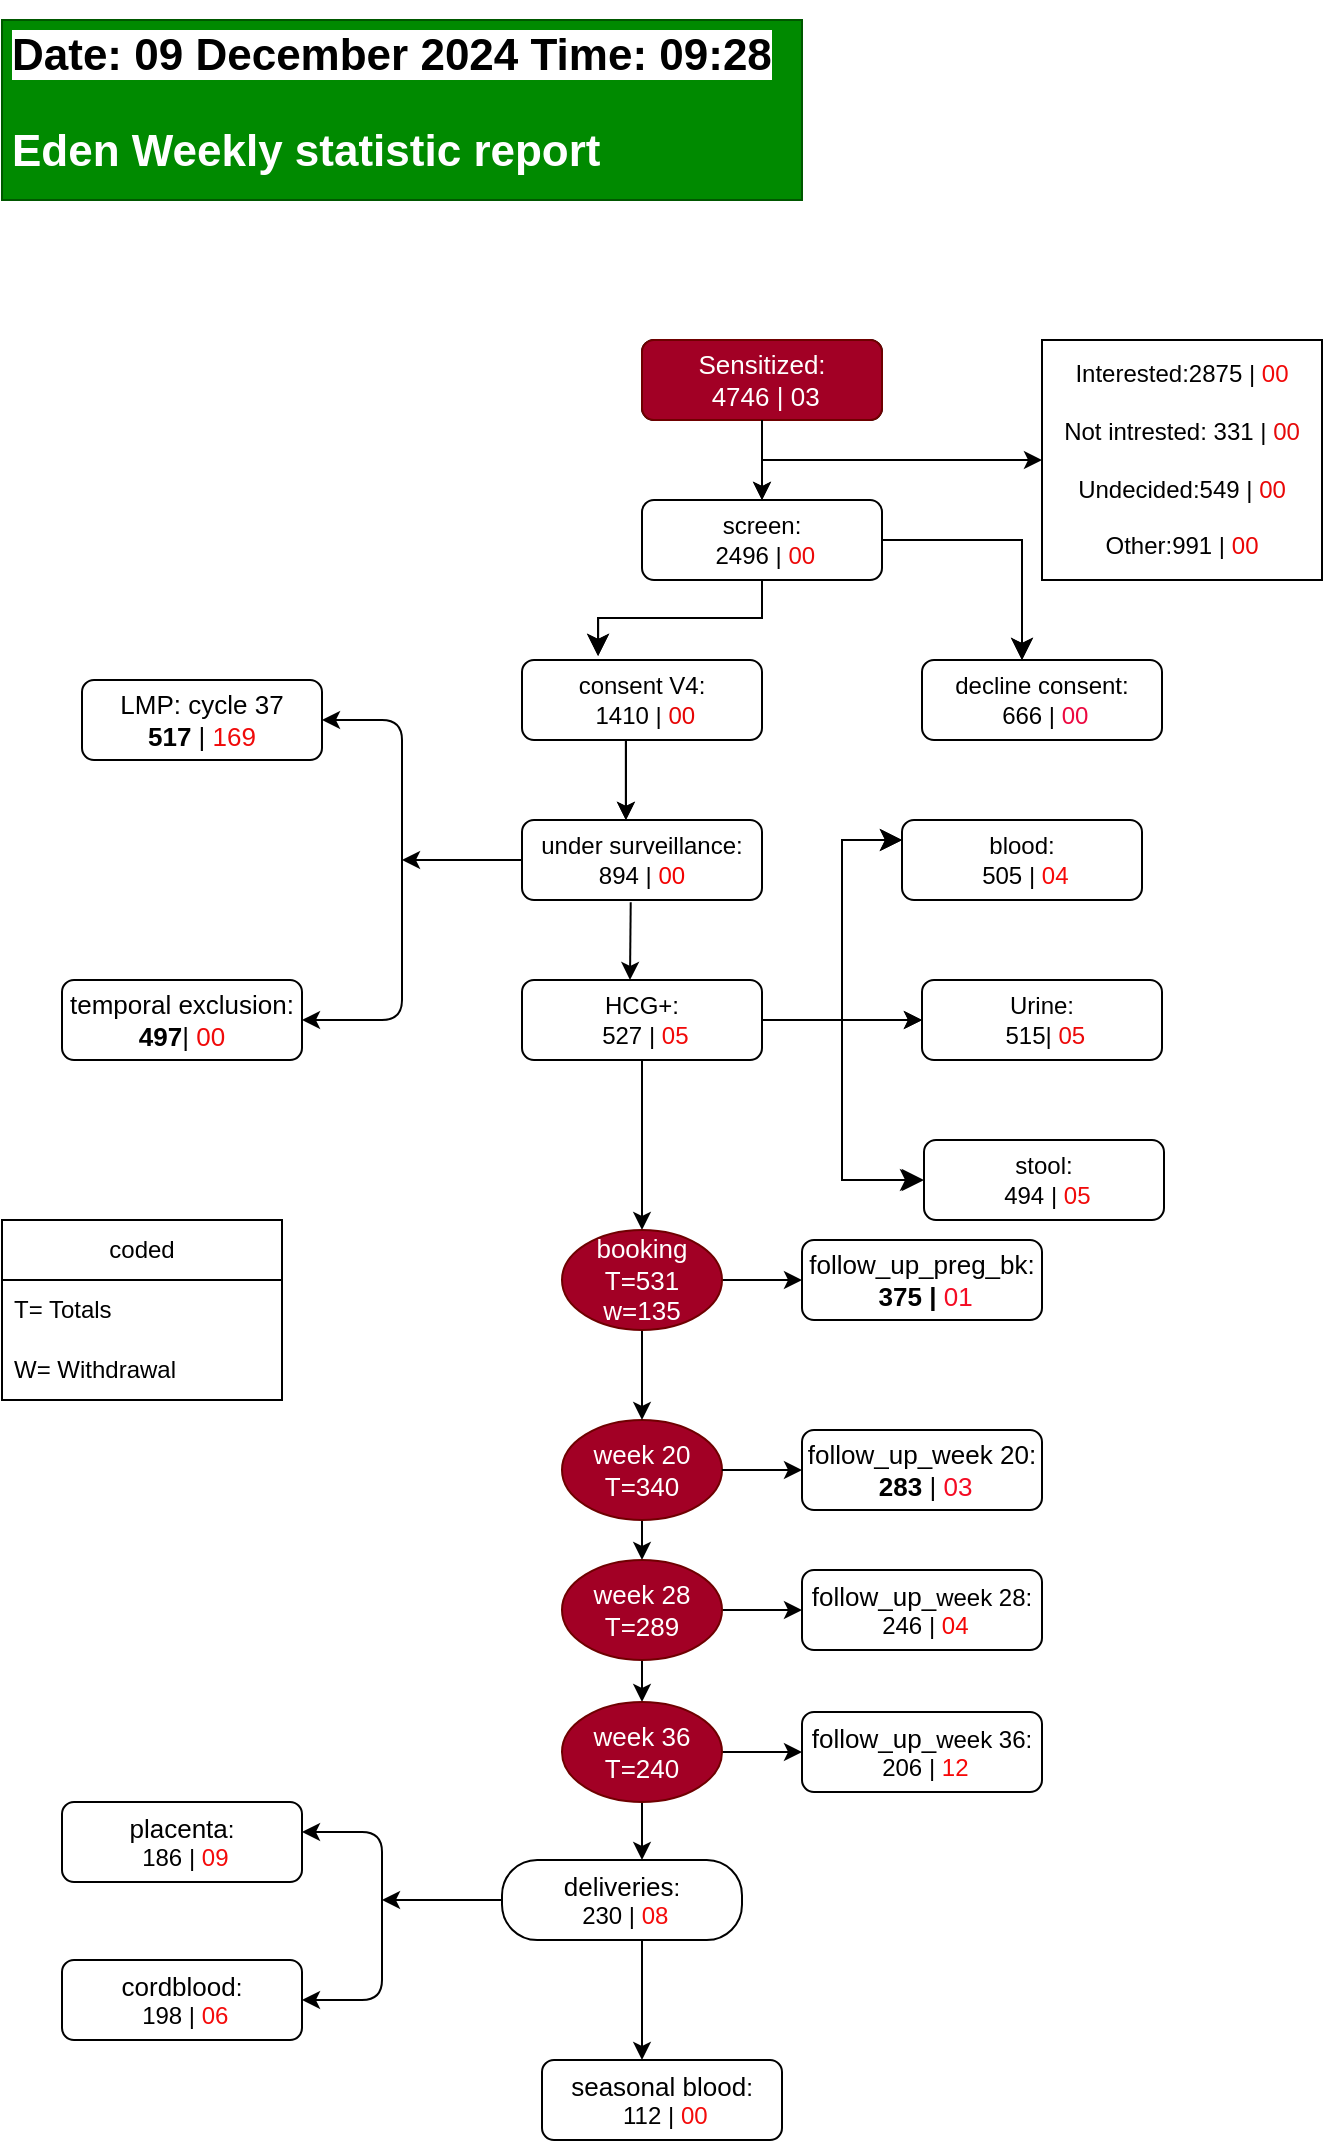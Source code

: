 <mxfile>
    <diagram id="LbKYN5ysmY_FSi0wR-la" name="Page-3">
        <mxGraphModel dx="774" dy="522" grid="1" gridSize="10" guides="1" tooltips="1" connect="1" arrows="1" fold="1" page="1" pageScale="1" pageWidth="850" pageHeight="1100" math="0" shadow="0">
            <root>
                <mxCell id="0"/>
                <mxCell id="1" parent="0"/>
                <mxCell id="ATEsdOY_5iFPWKpsOl4x-1" value="Sensitized:&lt;br&gt;&amp;nbsp;4699 | 00&lt;div style=&quot;display:none&quot; id=&quot;SDCloudData&quot;&gt;&lt;/div&gt;" style="rounded=1;whiteSpace=wrap;html=1;" parent="1" vertex="1">
                    <mxGeometry x="320" y="190" width="120" height="40" as="geometry"/>
                </mxCell>
                <mxCell id="ATEsdOY_5iFPWKpsOl4x-2" value="screen:&lt;br&gt;&amp;nbsp;2496 | &lt;font color=&quot;#ec0909&quot;&gt;00&lt;/font&gt;&lt;div style=&quot;display:none&quot; id=&quot;SDCloudData&quot;&gt;&lt;/div&gt;&lt;div style=&quot;display:none&quot; id=&quot;SDCloudData&quot;&gt;&lt;/div&gt;" style="rounded=1;whiteSpace=wrap;html=1;" parent="1" vertex="1">
                    <mxGeometry x="320" y="270" width="120" height="40" as="geometry"/>
                </mxCell>
                <mxCell id="ATEsdOY_5iFPWKpsOl4x-3" value="Interested:2875 | &lt;font color=&quot;#f10909&quot;&gt;00&lt;/font&gt;&lt;br&gt;&lt;br&gt;Not intrested: 331 | &lt;font color=&quot;#e60a0a&quot;&gt;00&lt;/font&gt;&lt;br&gt;&lt;br&gt;Undecided:549 | &lt;font color=&quot;#e90707&quot;&gt;00&lt;/font&gt;&lt;br&gt;&lt;br&gt;Other:991 | &lt;font color=&quot;#ea0606&quot;&gt;00&lt;/font&gt;&lt;div style=&quot;display:none&quot; id=&quot;SDCloudData&quot;&gt;&lt;/div&gt;" style="rounded=0;whiteSpace=wrap;html=1;" parent="1" vertex="1">
                    <mxGeometry x="520" y="190" width="140" height="120" as="geometry"/>
                </mxCell>
                <mxCell id="ATEsdOY_5iFPWKpsOl4x-4" value="" style="endArrow=classic;html=1;entryX=0.5;entryY=0;entryDx=0;entryDy=0;" parent="1" target="ATEsdOY_5iFPWKpsOl4x-2" edge="1">
                    <mxGeometry width="50" height="50" relative="1" as="geometry">
                        <mxPoint x="380" y="230" as="sourcePoint"/>
                        <mxPoint x="430" y="180" as="targetPoint"/>
                    </mxGeometry>
                </mxCell>
                <mxCell id="ATEsdOY_5iFPWKpsOl4x-5" value="consent V4:&lt;br&gt;&amp;nbsp;1410 | &lt;font color=&quot;#e60505&quot;&gt;00&lt;/font&gt;&lt;div style=&quot;display:none&quot; id=&quot;SDCloudData&quot;&gt;&lt;/div&gt;&lt;div style=&quot;display:none&quot; id=&quot;SDCloudData&quot;&gt;&lt;/div&gt;&lt;div style=&quot;display:none&quot; id=&quot;SDCloudData&quot;&gt;&lt;/div&gt;" style="rounded=1;whiteSpace=wrap;html=1;" parent="1" vertex="1">
                    <mxGeometry x="260" y="350" width="120" height="40" as="geometry"/>
                </mxCell>
                <mxCell id="ATEsdOY_5iFPWKpsOl4x-6" value="" style="edgeStyle=elbowEdgeStyle;elbow=vertical;endArrow=classic;html=1;curved=0;rounded=0;endSize=8;startSize=8;exitX=0.5;exitY=1;exitDx=0;exitDy=0;entryX=0.317;entryY=-0.05;entryDx=0;entryDy=0;entryPerimeter=0;" parent="1" source="ATEsdOY_5iFPWKpsOl4x-2" target="ATEsdOY_5iFPWKpsOl4x-5" edge="1">
                    <mxGeometry width="50" height="50" relative="1" as="geometry">
                        <mxPoint x="400" y="530" as="sourcePoint"/>
                        <mxPoint x="450" y="480" as="targetPoint"/>
                    </mxGeometry>
                </mxCell>
                <mxCell id="ATEsdOY_5iFPWKpsOl4x-7" value="" style="edgeStyle=segmentEdgeStyle;endArrow=classic;html=1;curved=0;rounded=0;endSize=8;startSize=8;exitX=1;exitY=0.5;exitDx=0;exitDy=0;" parent="1" source="ATEsdOY_5iFPWKpsOl4x-2" edge="1">
                    <mxGeometry width="50" height="50" relative="1" as="geometry">
                        <mxPoint x="400" y="530" as="sourcePoint"/>
                        <mxPoint x="510" y="350" as="targetPoint"/>
                    </mxGeometry>
                </mxCell>
                <mxCell id="ATEsdOY_5iFPWKpsOl4x-8" value="decline consent:&lt;br&gt;&amp;nbsp;666 | &lt;font color=&quot;#ec0941&quot;&gt;00&lt;/font&gt;&lt;div style=&quot;display:none&quot; id=&quot;SDCloudData&quot;&gt;&lt;/div&gt;&lt;div style=&quot;display:none&quot; id=&quot;SDCloudData&quot;&gt;&lt;/div&gt;&lt;div style=&quot;display:none&quot; id=&quot;SDCloudData&quot;&gt;&lt;/div&gt;" style="rounded=1;whiteSpace=wrap;html=1;" parent="1" vertex="1">
                    <mxGeometry x="460" y="350" width="120" height="40" as="geometry"/>
                </mxCell>
                <mxCell id="ATEsdOY_5iFPWKpsOl4x-9" value="under surveillance: &lt;br&gt;894 | &lt;font color=&quot;#f20202&quot;&gt;00&lt;/font&gt;&lt;div style=&quot;display:none&quot; id=&quot;SDCloudData&quot;&gt;&lt;/div&gt;&lt;div style=&quot;display:none&quot; id=&quot;SDCloudData&quot;&gt;&lt;/div&gt;&lt;div style=&quot;display:none&quot; id=&quot;SDCloudData&quot;&gt;&lt;/div&gt;" style="rounded=1;whiteSpace=wrap;html=1;" parent="1" vertex="1">
                    <mxGeometry x="260" y="430" width="120" height="40" as="geometry"/>
                </mxCell>
                <mxCell id="ATEsdOY_5iFPWKpsOl4x-10" value="" style="endArrow=classic;html=1;exitX=0.433;exitY=1;exitDx=0;exitDy=0;exitPerimeter=0;entryX=0.433;entryY=0;entryDx=0;entryDy=0;entryPerimeter=0;" parent="1" source="ATEsdOY_5iFPWKpsOl4x-5" target="ATEsdOY_5iFPWKpsOl4x-9" edge="1">
                    <mxGeometry width="50" height="50" relative="1" as="geometry">
                        <mxPoint x="400" y="530" as="sourcePoint"/>
                        <mxPoint x="312" y="420" as="targetPoint"/>
                    </mxGeometry>
                </mxCell>
                <mxCell id="ATEsdOY_5iFPWKpsOl4x-138" value="" style="edgeStyle=none;html=1;fontColor=#FFFFFF;" parent="1" source="ATEsdOY_5iFPWKpsOl4x-12" target="ATEsdOY_5iFPWKpsOl4x-134" edge="1">
                    <mxGeometry relative="1" as="geometry"/>
                </mxCell>
                <mxCell id="ATEsdOY_5iFPWKpsOl4x-12" value="HCG+:&lt;br&gt;&amp;nbsp;527 | &lt;font color=&quot;#f10909&quot;&gt;05&lt;/font&gt;&lt;div style=&quot;display:none&quot; id=&quot;SDCloudData&quot;&gt;&lt;/div&gt;&lt;div style=&quot;display:none&quot; id=&quot;SDCloudData&quot;&gt;&lt;/div&gt;&lt;div style=&quot;display:none&quot; id=&quot;SDCloudData&quot;&gt;&lt;/div&gt;&lt;div style=&quot;display:none&quot; id=&quot;SDCloudData&quot;&gt;&lt;/div&gt;" style="rounded=1;whiteSpace=wrap;html=1;" parent="1" vertex="1">
                    <mxGeometry x="260" y="510" width="120" height="40" as="geometry"/>
                </mxCell>
                <mxCell id="ATEsdOY_5iFPWKpsOl4x-13" value="blood:&lt;br&gt;&amp;nbsp;505 | &lt;font color=&quot;#f60909&quot;&gt;04&lt;/font&gt;&lt;div style=&quot;display:none&quot; id=&quot;SDCloudData&quot;&gt;&lt;/div&gt;&lt;div style=&quot;display:none&quot; id=&quot;SDCloudData&quot;&gt;&lt;/div&gt;&lt;div style=&quot;display:none&quot; id=&quot;SDCloudData&quot;&gt;&lt;/div&gt;&lt;div style=&quot;display:none&quot; id=&quot;SDCloudData&quot;&gt;&lt;/div&gt;" style="rounded=1;whiteSpace=wrap;html=1;" parent="1" vertex="1">
                    <mxGeometry x="450" y="430" width="120" height="40" as="geometry"/>
                </mxCell>
                <mxCell id="ATEsdOY_5iFPWKpsOl4x-14" value="Urine:&lt;br&gt;&amp;nbsp;515| &lt;font color=&quot;#ec0909&quot;&gt;05&lt;/font&gt;&lt;div style=&quot;display:none&quot; id=&quot;SDCloudData&quot;&gt;&lt;/div&gt;&lt;div style=&quot;display:none&quot; id=&quot;SDCloudData&quot;&gt;&lt;/div&gt;&lt;div style=&quot;display:none&quot; id=&quot;SDCloudData&quot;&gt;&lt;/div&gt;&lt;div style=&quot;display:none&quot; id=&quot;SDCloudData&quot;&gt;&lt;/div&gt;" style="rounded=1;whiteSpace=wrap;html=1;" parent="1" vertex="1">
                    <mxGeometry x="460" y="510" width="120" height="40" as="geometry"/>
                </mxCell>
                <mxCell id="ATEsdOY_5iFPWKpsOl4x-15" value="stool:&lt;br&gt;&amp;nbsp;494 | &lt;font color=&quot;#f00a0a&quot;&gt;05&lt;/font&gt;&lt;div style=&quot;display:none&quot; id=&quot;SDCloudData&quot;&gt;&lt;/div&gt;&lt;div style=&quot;display:none&quot; id=&quot;SDCloudData&quot;&gt;&lt;/div&gt;&lt;div style=&quot;display:none&quot; id=&quot;SDCloudData&quot;&gt;&lt;/div&gt;&lt;div style=&quot;display:none&quot; id=&quot;SDCloudData&quot;&gt;&lt;/div&gt;" style="rounded=1;whiteSpace=wrap;html=1;" parent="1" vertex="1">
                    <mxGeometry x="461" y="590" width="120" height="40" as="geometry"/>
                </mxCell>
                <mxCell id="ATEsdOY_5iFPWKpsOl4x-16" value="" style="endArrow=classic;html=1;exitX=1;exitY=0.5;exitDx=0;exitDy=0;" parent="1" source="ATEsdOY_5iFPWKpsOl4x-12" target="ATEsdOY_5iFPWKpsOl4x-14" edge="1">
                    <mxGeometry width="50" height="50" relative="1" as="geometry">
                        <mxPoint x="400" y="530" as="sourcePoint"/>
                        <mxPoint x="450" y="480" as="targetPoint"/>
                    </mxGeometry>
                </mxCell>
                <mxCell id="ATEsdOY_5iFPWKpsOl4x-17" value="" style="edgeStyle=segmentEdgeStyle;endArrow=classic;html=1;curved=0;rounded=0;endSize=8;startSize=8;entryX=0;entryY=0.25;entryDx=0;entryDy=0;" parent="1" target="ATEsdOY_5iFPWKpsOl4x-13" edge="1">
                    <mxGeometry width="50" height="50" relative="1" as="geometry">
                        <mxPoint x="400" y="530" as="sourcePoint"/>
                        <mxPoint x="450" y="480" as="targetPoint"/>
                        <Array as="points">
                            <mxPoint x="420" y="530"/>
                            <mxPoint x="420" y="440"/>
                        </Array>
                    </mxGeometry>
                </mxCell>
                <mxCell id="ATEsdOY_5iFPWKpsOl4x-18" value="" style="edgeStyle=segmentEdgeStyle;endArrow=classic;html=1;curved=0;rounded=0;endSize=8;startSize=8;entryX=0;entryY=0.5;entryDx=0;entryDy=0;" parent="1" target="ATEsdOY_5iFPWKpsOl4x-15" edge="1">
                    <mxGeometry width="50" height="50" relative="1" as="geometry">
                        <mxPoint x="420" y="530" as="sourcePoint"/>
                        <mxPoint x="410" y="640" as="targetPoint"/>
                        <Array as="points">
                            <mxPoint x="420" y="610"/>
                        </Array>
                    </mxGeometry>
                </mxCell>
                <mxCell id="ATEsdOY_5iFPWKpsOl4x-20" value="" style="edgeStyle=none;html=1;" parent="1" edge="1">
                    <mxGeometry relative="1" as="geometry">
                        <mxPoint x="320" y="990" as="sourcePoint"/>
                        <mxPoint x="320" y="1050" as="targetPoint"/>
                    </mxGeometry>
                </mxCell>
                <mxCell id="ATEsdOY_5iFPWKpsOl4x-56" value="&lt;h1 style=&quot;font-size: 22px;&quot;&gt;&lt;font color=&quot;#000000&quot; style=&quot;font-size: 22px; background-color: rgb(255, 255, 255);&quot;&gt;Date: 09 December 2024 Time: 09:28&lt;/font&gt;&lt;/h1&gt;&lt;p style=&quot;font-size: 22px;&quot;&gt;&lt;b style=&quot;font-size: 22px;&quot;&gt;Eden Weekly statistic report&amp;nbsp;&lt;/b&gt;&lt;/p&gt;" style="text;html=1;strokeColor=#005700;fillColor=#008a00;spacing=5;spacingTop=-20;whiteSpace=wrap;overflow=hidden;rounded=0;fontColor=#ffffff;fontSize=22;" parent="1" vertex="1">
                    <mxGeometry y="30" width="400" height="90" as="geometry"/>
                </mxCell>
                <mxCell id="ATEsdOY_5iFPWKpsOl4x-57" value="&lt;font style=&quot;font-size: 13px;&quot;&gt;Sensitized:&lt;br&gt;&amp;nbsp;4746 | 03&lt;/font&gt;&lt;div style=&quot;display:none&quot; id=&quot;SDCloudData&quot;&gt;&lt;/div&gt;" style="rounded=1;whiteSpace=wrap;html=1;fillColor=#a20025;fontColor=#ffffff;strokeColor=#6F0000;" parent="1" vertex="1">
                    <mxGeometry x="320" y="190" width="120" height="40" as="geometry"/>
                </mxCell>
                <mxCell id="ATEsdOY_5iFPWKpsOl4x-60" value="" style="endArrow=classic;html=1;entryX=0;entryY=0.5;entryDx=0;entryDy=0;" parent="1" edge="1">
                    <mxGeometry width="50" height="50" relative="1" as="geometry">
                        <mxPoint x="380" y="250" as="sourcePoint"/>
                        <mxPoint x="520" y="250" as="targetPoint"/>
                    </mxGeometry>
                </mxCell>
                <mxCell id="ATEsdOY_5iFPWKpsOl4x-61" value="" style="endArrow=classic;html=1;entryX=0.5;entryY=0;entryDx=0;entryDy=0;" parent="1" edge="1">
                    <mxGeometry width="50" height="50" relative="1" as="geometry">
                        <mxPoint x="380" y="230" as="sourcePoint"/>
                        <mxPoint x="380" y="270" as="targetPoint"/>
                    </mxGeometry>
                </mxCell>
                <mxCell id="ATEsdOY_5iFPWKpsOl4x-63" value="" style="edgeStyle=elbowEdgeStyle;elbow=vertical;endArrow=classic;html=1;curved=0;rounded=0;endSize=8;startSize=8;exitX=0.5;exitY=1;exitDx=0;exitDy=0;entryX=0.317;entryY=-0.05;entryDx=0;entryDy=0;entryPerimeter=0;" parent="1" edge="1">
                    <mxGeometry width="50" height="50" relative="1" as="geometry">
                        <mxPoint x="380" y="310" as="sourcePoint"/>
                        <mxPoint x="298.04" y="348" as="targetPoint"/>
                    </mxGeometry>
                </mxCell>
                <mxCell id="ATEsdOY_5iFPWKpsOl4x-64" value="" style="edgeStyle=segmentEdgeStyle;endArrow=classic;html=1;curved=0;rounded=0;endSize=8;startSize=8;exitX=1;exitY=0.5;exitDx=0;exitDy=0;" parent="1" edge="1">
                    <mxGeometry width="50" height="50" relative="1" as="geometry">
                        <mxPoint x="440" y="290" as="sourcePoint"/>
                        <mxPoint x="510" y="350" as="targetPoint"/>
                    </mxGeometry>
                </mxCell>
                <mxCell id="ATEsdOY_5iFPWKpsOl4x-67" value="" style="endArrow=classic;html=1;exitX=0.433;exitY=1;exitDx=0;exitDy=0;exitPerimeter=0;entryX=0.433;entryY=0;entryDx=0;entryDy=0;entryPerimeter=0;" parent="1" edge="1">
                    <mxGeometry width="50" height="50" relative="1" as="geometry">
                        <mxPoint x="311.96" y="390" as="sourcePoint"/>
                        <mxPoint x="311.96" y="430" as="targetPoint"/>
                    </mxGeometry>
                </mxCell>
                <mxCell id="ATEsdOY_5iFPWKpsOl4x-73" value="" style="endArrow=classic;html=1;exitX=1;exitY=0.5;exitDx=0;exitDy=0;" parent="1" edge="1">
                    <mxGeometry width="50" height="50" relative="1" as="geometry">
                        <mxPoint x="380" y="530" as="sourcePoint"/>
                        <mxPoint x="460" y="530" as="targetPoint"/>
                    </mxGeometry>
                </mxCell>
                <mxCell id="ATEsdOY_5iFPWKpsOl4x-74" value="" style="edgeStyle=segmentEdgeStyle;endArrow=classic;html=1;curved=0;rounded=0;endSize=8;startSize=8;entryX=0;entryY=0.25;entryDx=0;entryDy=0;" parent="1" edge="1">
                    <mxGeometry width="50" height="50" relative="1" as="geometry">
                        <mxPoint x="400" y="530" as="sourcePoint"/>
                        <mxPoint x="450" y="440" as="targetPoint"/>
                        <Array as="points">
                            <mxPoint x="420" y="530"/>
                            <mxPoint x="420" y="440"/>
                        </Array>
                    </mxGeometry>
                </mxCell>
                <mxCell id="ATEsdOY_5iFPWKpsOl4x-75" value="" style="edgeStyle=segmentEdgeStyle;endArrow=classic;html=1;curved=0;rounded=0;endSize=8;startSize=8;entryX=0;entryY=0.5;entryDx=0;entryDy=0;" parent="1" edge="1">
                    <mxGeometry width="50" height="50" relative="1" as="geometry">
                        <mxPoint x="420" y="530" as="sourcePoint"/>
                        <mxPoint x="460" y="610" as="targetPoint"/>
                        <Array as="points">
                            <mxPoint x="420" y="610"/>
                        </Array>
                    </mxGeometry>
                </mxCell>
                <mxCell id="ATEsdOY_5iFPWKpsOl4x-78" value="&lt;font style=&quot;font-size: 13px;&quot;&gt;follow_up_preg_bk:&lt;br&gt;&amp;nbsp;&lt;b&gt;375 |&lt;/b&gt;&amp;nbsp;&lt;font color=&quot;#f40b23&quot;&gt;01&lt;/font&gt;&lt;/font&gt;&lt;div style=&quot;display:none&quot; id=&quot;SDCloudData&quot;&gt;&lt;/div&gt;&lt;div style=&quot;display:none&quot; id=&quot;SDCloudData&quot;&gt;&lt;/div&gt;&lt;div style=&quot;display:none&quot; id=&quot;SDCloudData&quot;&gt;&lt;/div&gt;&lt;div style=&quot;display:none&quot; id=&quot;SDCloudData&quot;&gt;&lt;/div&gt;" style="rounded=1;whiteSpace=wrap;html=1;" parent="1" vertex="1">
                    <mxGeometry x="400" y="640" width="120" height="40" as="geometry"/>
                </mxCell>
                <mxCell id="ATEsdOY_5iFPWKpsOl4x-91" value="&lt;font style=&quot;font-size: 13px;&quot;&gt;LMP: cycle 37&lt;br&gt;&lt;b&gt;517&lt;/b&gt; | &lt;font color=&quot;#f00a0a&quot;&gt;169&lt;/font&gt;&lt;/font&gt;&lt;div style=&quot;display:none&quot; id=&quot;SDCloudData&quot;&gt;&lt;/div&gt;&lt;div style=&quot;display:none&quot; id=&quot;SDCloudData&quot;&gt;&lt;/div&gt;&lt;div style=&quot;display:none&quot; id=&quot;SDCloudData&quot;&gt;&lt;/div&gt;" style="rounded=1;whiteSpace=wrap;html=1;" parent="1" vertex="1">
                    <mxGeometry x="40" y="360" width="120" height="40" as="geometry"/>
                </mxCell>
                <mxCell id="ATEsdOY_5iFPWKpsOl4x-93" value="" style="endArrow=classic;html=1;exitX=0.5;exitY=1;exitDx=0;exitDy=0;entryX=0.5;entryY=0;entryDx=0;entryDy=0;" parent="1" edge="1">
                    <mxGeometry width="50" height="50" relative="1" as="geometry">
                        <mxPoint x="320" y="871" as="sourcePoint"/>
                        <mxPoint x="320" y="950" as="targetPoint"/>
                    </mxGeometry>
                </mxCell>
                <mxCell id="ATEsdOY_5iFPWKpsOl4x-108" value="" style="endArrow=classic;html=1;" parent="1" edge="1">
                    <mxGeometry width="50" height="50" relative="1" as="geometry">
                        <mxPoint x="260" y="450" as="sourcePoint"/>
                        <mxPoint x="200" y="450" as="targetPoint"/>
                        <Array as="points">
                            <mxPoint x="200" y="450"/>
                            <mxPoint x="210" y="450"/>
                            <mxPoint x="220" y="450"/>
                        </Array>
                    </mxGeometry>
                </mxCell>
                <mxCell id="ATEsdOY_5iFPWKpsOl4x-109" value="" style="endArrow=classic;html=1;exitX=0.453;exitY=1.029;exitDx=0;exitDy=0;exitPerimeter=0;" parent="1" edge="1">
                    <mxGeometry width="50" height="50" relative="1" as="geometry">
                        <mxPoint x="314.36" y="471.16" as="sourcePoint"/>
                        <mxPoint x="314" y="510" as="targetPoint"/>
                        <Array as="points"/>
                    </mxGeometry>
                </mxCell>
                <mxCell id="ATEsdOY_5iFPWKpsOl4x-130" value="" style="edgeStyle=none;html=1;fontColor=#FFFFFF;" parent="1" source="ATEsdOY_5iFPWKpsOl4x-110" target="ATEsdOY_5iFPWKpsOl4x-111" edge="1">
                    <mxGeometry relative="1" as="geometry"/>
                </mxCell>
                <mxCell id="ATEsdOY_5iFPWKpsOl4x-110" value="&lt;span style=&quot;font-size: 13px;&quot;&gt;week 20&lt;br&gt;T=340&lt;br&gt;&lt;/span&gt;" style="ellipse;whiteSpace=wrap;html=1;fillColor=#a20025;fontColor=#ffffff;strokeColor=#6F0000;" parent="1" vertex="1">
                    <mxGeometry x="280" y="730" width="80" height="50" as="geometry"/>
                </mxCell>
                <mxCell id="ATEsdOY_5iFPWKpsOl4x-127" value="" style="edgeStyle=none;html=1;fontColor=#FFFFFF;" parent="1" source="ATEsdOY_5iFPWKpsOl4x-111" target="ATEsdOY_5iFPWKpsOl4x-112" edge="1">
                    <mxGeometry relative="1" as="geometry"/>
                </mxCell>
                <mxCell id="ATEsdOY_5iFPWKpsOl4x-142" value="" style="edgeStyle=none;html=1;fontColor=#FFFFFF;" parent="1" source="ATEsdOY_5iFPWKpsOl4x-111" target="ATEsdOY_5iFPWKpsOl4x-123" edge="1">
                    <mxGeometry relative="1" as="geometry"/>
                </mxCell>
                <mxCell id="ATEsdOY_5iFPWKpsOl4x-111" value="&lt;span style=&quot;font-size: 13px;&quot;&gt;week 28&lt;br&gt;T=289&lt;br&gt;&lt;/span&gt;" style="ellipse;whiteSpace=wrap;html=1;fillColor=#a20025;fontColor=#ffffff;strokeColor=#6F0000;" parent="1" vertex="1">
                    <mxGeometry x="280" y="800" width="80" height="50" as="geometry"/>
                </mxCell>
                <mxCell id="ATEsdOY_5iFPWKpsOl4x-128" value="" style="edgeStyle=none;html=1;fontColor=#FFFFFF;" parent="1" source="ATEsdOY_5iFPWKpsOl4x-112" target="ATEsdOY_5iFPWKpsOl4x-125" edge="1">
                    <mxGeometry relative="1" as="geometry"/>
                </mxCell>
                <mxCell id="ATEsdOY_5iFPWKpsOl4x-112" value="&lt;span style=&quot;font-size: 13px;&quot;&gt;week 36&lt;br&gt;T=240&lt;br&gt;&lt;/span&gt;" style="ellipse;whiteSpace=wrap;html=1;fillColor=#a20025;fontColor=#ffffff;strokeColor=#6F0000;" parent="1" vertex="1">
                    <mxGeometry x="280" y="871" width="80" height="50" as="geometry"/>
                </mxCell>
                <mxCell id="ATEsdOY_5iFPWKpsOl4x-115" value="" style="endArrow=classic;html=1;entryX=0;entryY=0.5;entryDx=0;entryDy=0;exitX=1;exitY=0.5;exitDx=0;exitDy=0;" parent="1" source="ATEsdOY_5iFPWKpsOl4x-110" target="ATEsdOY_5iFPWKpsOl4x-118" edge="1">
                    <mxGeometry width="50" height="50" relative="1" as="geometry">
                        <mxPoint x="368" y="716" as="sourcePoint"/>
                        <mxPoint x="412.5" y="715.5" as="targetPoint"/>
                        <Array as="points"/>
                    </mxGeometry>
                </mxCell>
                <mxCell id="ATEsdOY_5iFPWKpsOl4x-118" value="&lt;font style=&quot;font-size: 13px;&quot;&gt;follow_up_week 20:&lt;br&gt;&amp;nbsp;&lt;b&gt;283&lt;/b&gt;&amp;nbsp;| &lt;font color=&quot;#f40b23&quot;&gt;03&lt;/font&gt;&lt;/font&gt;&lt;div style=&quot;display:none&quot; id=&quot;SDCloudData&quot;&gt;&lt;/div&gt;&lt;div style=&quot;display:none&quot; id=&quot;SDCloudData&quot;&gt;&lt;/div&gt;&lt;div style=&quot;display:none&quot; id=&quot;SDCloudData&quot;&gt;&lt;/div&gt;&lt;div style=&quot;display:none&quot; id=&quot;SDCloudData&quot;&gt;&lt;/div&gt;" style="rounded=1;whiteSpace=wrap;html=1;" parent="1" vertex="1">
                    <mxGeometry x="400" y="735" width="120" height="40" as="geometry"/>
                </mxCell>
                <mxCell id="ATEsdOY_5iFPWKpsOl4x-123" value="&lt;span style=&quot;font-size: 13px;&quot;&gt;follow_up_&lt;/span&gt;week 28:&lt;br&gt;&amp;nbsp;246 | &lt;font color=&quot;#f40606&quot;&gt;04&lt;/font&gt;&lt;div style=&quot;display:none&quot; id=&quot;SDCloudData&quot;&gt;&lt;/div&gt;&lt;div style=&quot;display:none&quot; id=&quot;SDCloudData&quot;&gt;&lt;/div&gt;&lt;div style=&quot;display:none&quot; id=&quot;SDCloudData&quot;&gt;&lt;/div&gt;&lt;div style=&quot;display:none&quot; id=&quot;SDCloudData&quot;&gt;&lt;/div&gt;" style="rounded=1;whiteSpace=wrap;html=1;" parent="1" vertex="1">
                    <mxGeometry x="400" y="805" width="120" height="40" as="geometry"/>
                </mxCell>
                <mxCell id="ATEsdOY_5iFPWKpsOl4x-125" value="&lt;span style=&quot;font-size: 13px;&quot;&gt;follow_up_&lt;/span&gt;week 36:&lt;br&gt;&amp;nbsp;206 | &lt;font color=&quot;#f70808&quot;&gt;12&lt;/font&gt;&lt;div style=&quot;display:none&quot; id=&quot;SDCloudData&quot;&gt;&lt;/div&gt;&lt;div style=&quot;display:none&quot; id=&quot;SDCloudData&quot;&gt;&lt;/div&gt;&lt;div style=&quot;display:none&quot; id=&quot;SDCloudData&quot;&gt;&lt;/div&gt;&lt;div style=&quot;display:none&quot; id=&quot;SDCloudData&quot;&gt;&lt;/div&gt;" style="rounded=1;whiteSpace=wrap;html=1;" parent="1" vertex="1">
                    <mxGeometry x="400" y="876" width="120" height="40" as="geometry"/>
                </mxCell>
                <mxCell id="ATEsdOY_5iFPWKpsOl4x-135" value="" style="edgeStyle=none;html=1;fontColor=#FFFFFF;" parent="1" source="ATEsdOY_5iFPWKpsOl4x-134" target="ATEsdOY_5iFPWKpsOl4x-110" edge="1">
                    <mxGeometry relative="1" as="geometry"/>
                </mxCell>
                <mxCell id="ATEsdOY_5iFPWKpsOl4x-140" value="" style="edgeStyle=none;html=1;fontColor=#FFFFFF;" parent="1" source="ATEsdOY_5iFPWKpsOl4x-134" target="ATEsdOY_5iFPWKpsOl4x-78" edge="1">
                    <mxGeometry relative="1" as="geometry"/>
                </mxCell>
                <mxCell id="ATEsdOY_5iFPWKpsOl4x-134" value="&lt;span style=&quot;font-size: 13px;&quot;&gt;booking&lt;br&gt;T=531&lt;br&gt;w=135&lt;br&gt;&lt;/span&gt;" style="ellipse;whiteSpace=wrap;html=1;fillColor=#a20025;fontColor=#ffffff;strokeColor=#6F0000;" parent="1" vertex="1">
                    <mxGeometry x="280" y="635" width="80" height="50" as="geometry"/>
                </mxCell>
                <mxCell id="ZO31OsQvFqbwii7kNzT--1" value="coded" style="swimlane;fontStyle=0;childLayout=stackLayout;horizontal=1;startSize=30;horizontalStack=0;resizeParent=1;resizeParentMax=0;resizeLast=0;collapsible=1;marginBottom=0;whiteSpace=wrap;html=1;labelBackgroundColor=#FFFFFF;fontColor=#000000;" parent="1" vertex="1">
                    <mxGeometry y="630" width="140" height="90" as="geometry"/>
                </mxCell>
                <mxCell id="ZO31OsQvFqbwii7kNzT--3" value="T= Totals" style="text;strokeColor=none;fillColor=none;align=left;verticalAlign=middle;spacingLeft=4;spacingRight=4;overflow=hidden;points=[[0,0.5],[1,0.5]];portConstraint=eastwest;rotatable=0;whiteSpace=wrap;html=1;labelBackgroundColor=#FFFFFF;fontColor=#000000;" parent="ZO31OsQvFqbwii7kNzT--1" vertex="1">
                    <mxGeometry y="30" width="140" height="30" as="geometry"/>
                </mxCell>
                <mxCell id="ZO31OsQvFqbwii7kNzT--4" value="W= Withdrawal" style="text;align=left;verticalAlign=middle;spacingLeft=4;spacingRight=4;overflow=hidden;points=[[0,0.5],[1,0.5]];portConstraint=eastwest;rotatable=0;whiteSpace=wrap;html=1;labelBackgroundColor=#FFFFFF;fontColor=#000000;" parent="ZO31OsQvFqbwii7kNzT--1" vertex="1">
                    <mxGeometry y="60" width="140" height="30" as="geometry"/>
                </mxCell>
                <mxCell id="ZO31OsQvFqbwii7kNzT--58" style="edgeStyle=none;html=1;fontColor=#000000;" parent="1" edge="1">
                    <mxGeometry relative="1" as="geometry">
                        <mxPoint x="190" y="970" as="targetPoint"/>
                        <mxPoint x="250" y="970" as="sourcePoint"/>
                    </mxGeometry>
                </mxCell>
                <mxCell id="ZO31OsQvFqbwii7kNzT--61" value="" style="endArrow=classic;startArrow=classic;html=1;fontColor=#000000;exitX=1;exitY=0.5;exitDx=0;exitDy=0;entryX=1;entryY=0.5;entryDx=0;entryDy=0;" parent="1" edge="1">
                    <mxGeometry width="50" height="50" relative="1" as="geometry">
                        <mxPoint x="150" y="1020" as="sourcePoint"/>
                        <mxPoint x="150" y="936" as="targetPoint"/>
                        <Array as="points">
                            <mxPoint x="190" y="1020"/>
                            <mxPoint x="190" y="936"/>
                        </Array>
                    </mxGeometry>
                </mxCell>
                <mxCell id="2" value="&lt;span style=&quot;font-size: 13px;&quot;&gt;seasonal blood&lt;/span&gt;:&lt;br&gt;&amp;nbsp;112 | &lt;font color=&quot;#f40b0b&quot;&gt;00&lt;/font&gt;&lt;div style=&quot;display:none&quot; id=&quot;SDCloudData&quot;&gt;&lt;/div&gt;&lt;div style=&quot;display:none&quot; id=&quot;SDCloudData&quot;&gt;&lt;/div&gt;&lt;div style=&quot;display:none&quot; id=&quot;SDCloudData&quot;&gt;&lt;/div&gt;&lt;div style=&quot;display:none&quot; id=&quot;SDCloudData&quot;&gt;&lt;/div&gt;" style="rounded=1;whiteSpace=wrap;html=1;" parent="1" vertex="1">
                    <mxGeometry x="270" y="1050" width="120" height="40" as="geometry"/>
                </mxCell>
                <mxCell id="4" value="&lt;span style=&quot;font-size: 13px;&quot;&gt;cordblood&lt;/span&gt;:&lt;br&gt;&amp;nbsp;198 | &lt;font color=&quot;#f40b0b&quot;&gt;06&lt;/font&gt;&lt;div style=&quot;display:none&quot; id=&quot;SDCloudData&quot;&gt;&lt;/div&gt;&lt;div style=&quot;display:none&quot; id=&quot;SDCloudData&quot;&gt;&lt;/div&gt;&lt;div style=&quot;display:none&quot; id=&quot;SDCloudData&quot;&gt;&lt;/div&gt;&lt;div style=&quot;display:none&quot; id=&quot;SDCloudData&quot;&gt;&lt;/div&gt;" style="rounded=1;whiteSpace=wrap;html=1;" parent="1" vertex="1">
                    <mxGeometry x="30" y="1000" width="120" height="40" as="geometry"/>
                </mxCell>
                <mxCell id="5" value="&lt;span style=&quot;font-size: 13px;&quot;&gt;placenta&lt;/span&gt;:&lt;br&gt;&amp;nbsp;186 | &lt;font color=&quot;#f40b0b&quot;&gt;09&lt;/font&gt;&lt;div style=&quot;display:none&quot; id=&quot;SDCloudData&quot;&gt;&lt;/div&gt;&lt;div style=&quot;display:none&quot; id=&quot;SDCloudData&quot;&gt;&lt;/div&gt;&lt;div style=&quot;display:none&quot; id=&quot;SDCloudData&quot;&gt;&lt;/div&gt;&lt;div style=&quot;display:none&quot; id=&quot;SDCloudData&quot;&gt;&lt;/div&gt;" style="rounded=1;whiteSpace=wrap;html=1;" parent="1" vertex="1">
                    <mxGeometry x="30" y="921" width="120" height="40" as="geometry"/>
                </mxCell>
                <mxCell id="6" value="&lt;span style=&quot;font-size: 13px;&quot;&gt;deliveries&lt;/span&gt;:&lt;br&gt;&amp;nbsp;230 | &lt;font color=&quot;#f40b0b&quot;&gt;08&lt;/font&gt;&lt;div style=&quot;display:none&quot; id=&quot;SDCloudData&quot;&gt;&lt;/div&gt;&lt;div style=&quot;display:none&quot; id=&quot;SDCloudData&quot;&gt;&lt;/div&gt;&lt;div style=&quot;display:none&quot; id=&quot;SDCloudData&quot;&gt;&lt;/div&gt;&lt;div style=&quot;display:none&quot; id=&quot;SDCloudData&quot;&gt;&lt;/div&gt;" style="rounded=1;whiteSpace=wrap;html=1;arcSize=44;" parent="1" vertex="1">
                    <mxGeometry x="250" y="950" width="120" height="40" as="geometry"/>
                </mxCell>
                <mxCell id="7" value="&lt;font style=&quot;font-size: 13px;&quot;&gt;temporal exclusion: &lt;br&gt;&lt;b&gt;497&lt;/b&gt;| &lt;font color=&quot;#f00a0a&quot;&gt;00&lt;/font&gt;&lt;/font&gt;&lt;div style=&quot;display:none&quot; id=&quot;SDCloudData&quot;&gt;&lt;/div&gt;&lt;div style=&quot;display:none&quot; id=&quot;SDCloudData&quot;&gt;&lt;/div&gt;&lt;div style=&quot;display:none&quot; id=&quot;SDCloudData&quot;&gt;&lt;/div&gt;" style="rounded=1;whiteSpace=wrap;html=1;" parent="1" vertex="1">
                    <mxGeometry x="30" y="510" width="120" height="40" as="geometry"/>
                </mxCell>
                <mxCell id="9" value="" style="endArrow=classic;startArrow=classic;html=1;entryX=1;entryY=0.5;entryDx=0;entryDy=0;exitX=1;exitY=0.5;exitDx=0;exitDy=0;" parent="1" source="7" target="ATEsdOY_5iFPWKpsOl4x-91" edge="1">
                    <mxGeometry width="50" height="50" relative="1" as="geometry">
                        <mxPoint x="320" y="530" as="sourcePoint"/>
                        <mxPoint x="370" y="480" as="targetPoint"/>
                        <Array as="points">
                            <mxPoint x="200" y="530"/>
                            <mxPoint x="200" y="510"/>
                            <mxPoint x="200" y="450"/>
                            <mxPoint x="200" y="380"/>
                        </Array>
                    </mxGeometry>
                </mxCell>
            </root>
        </mxGraphModel>
    </diagram>
</mxfile>